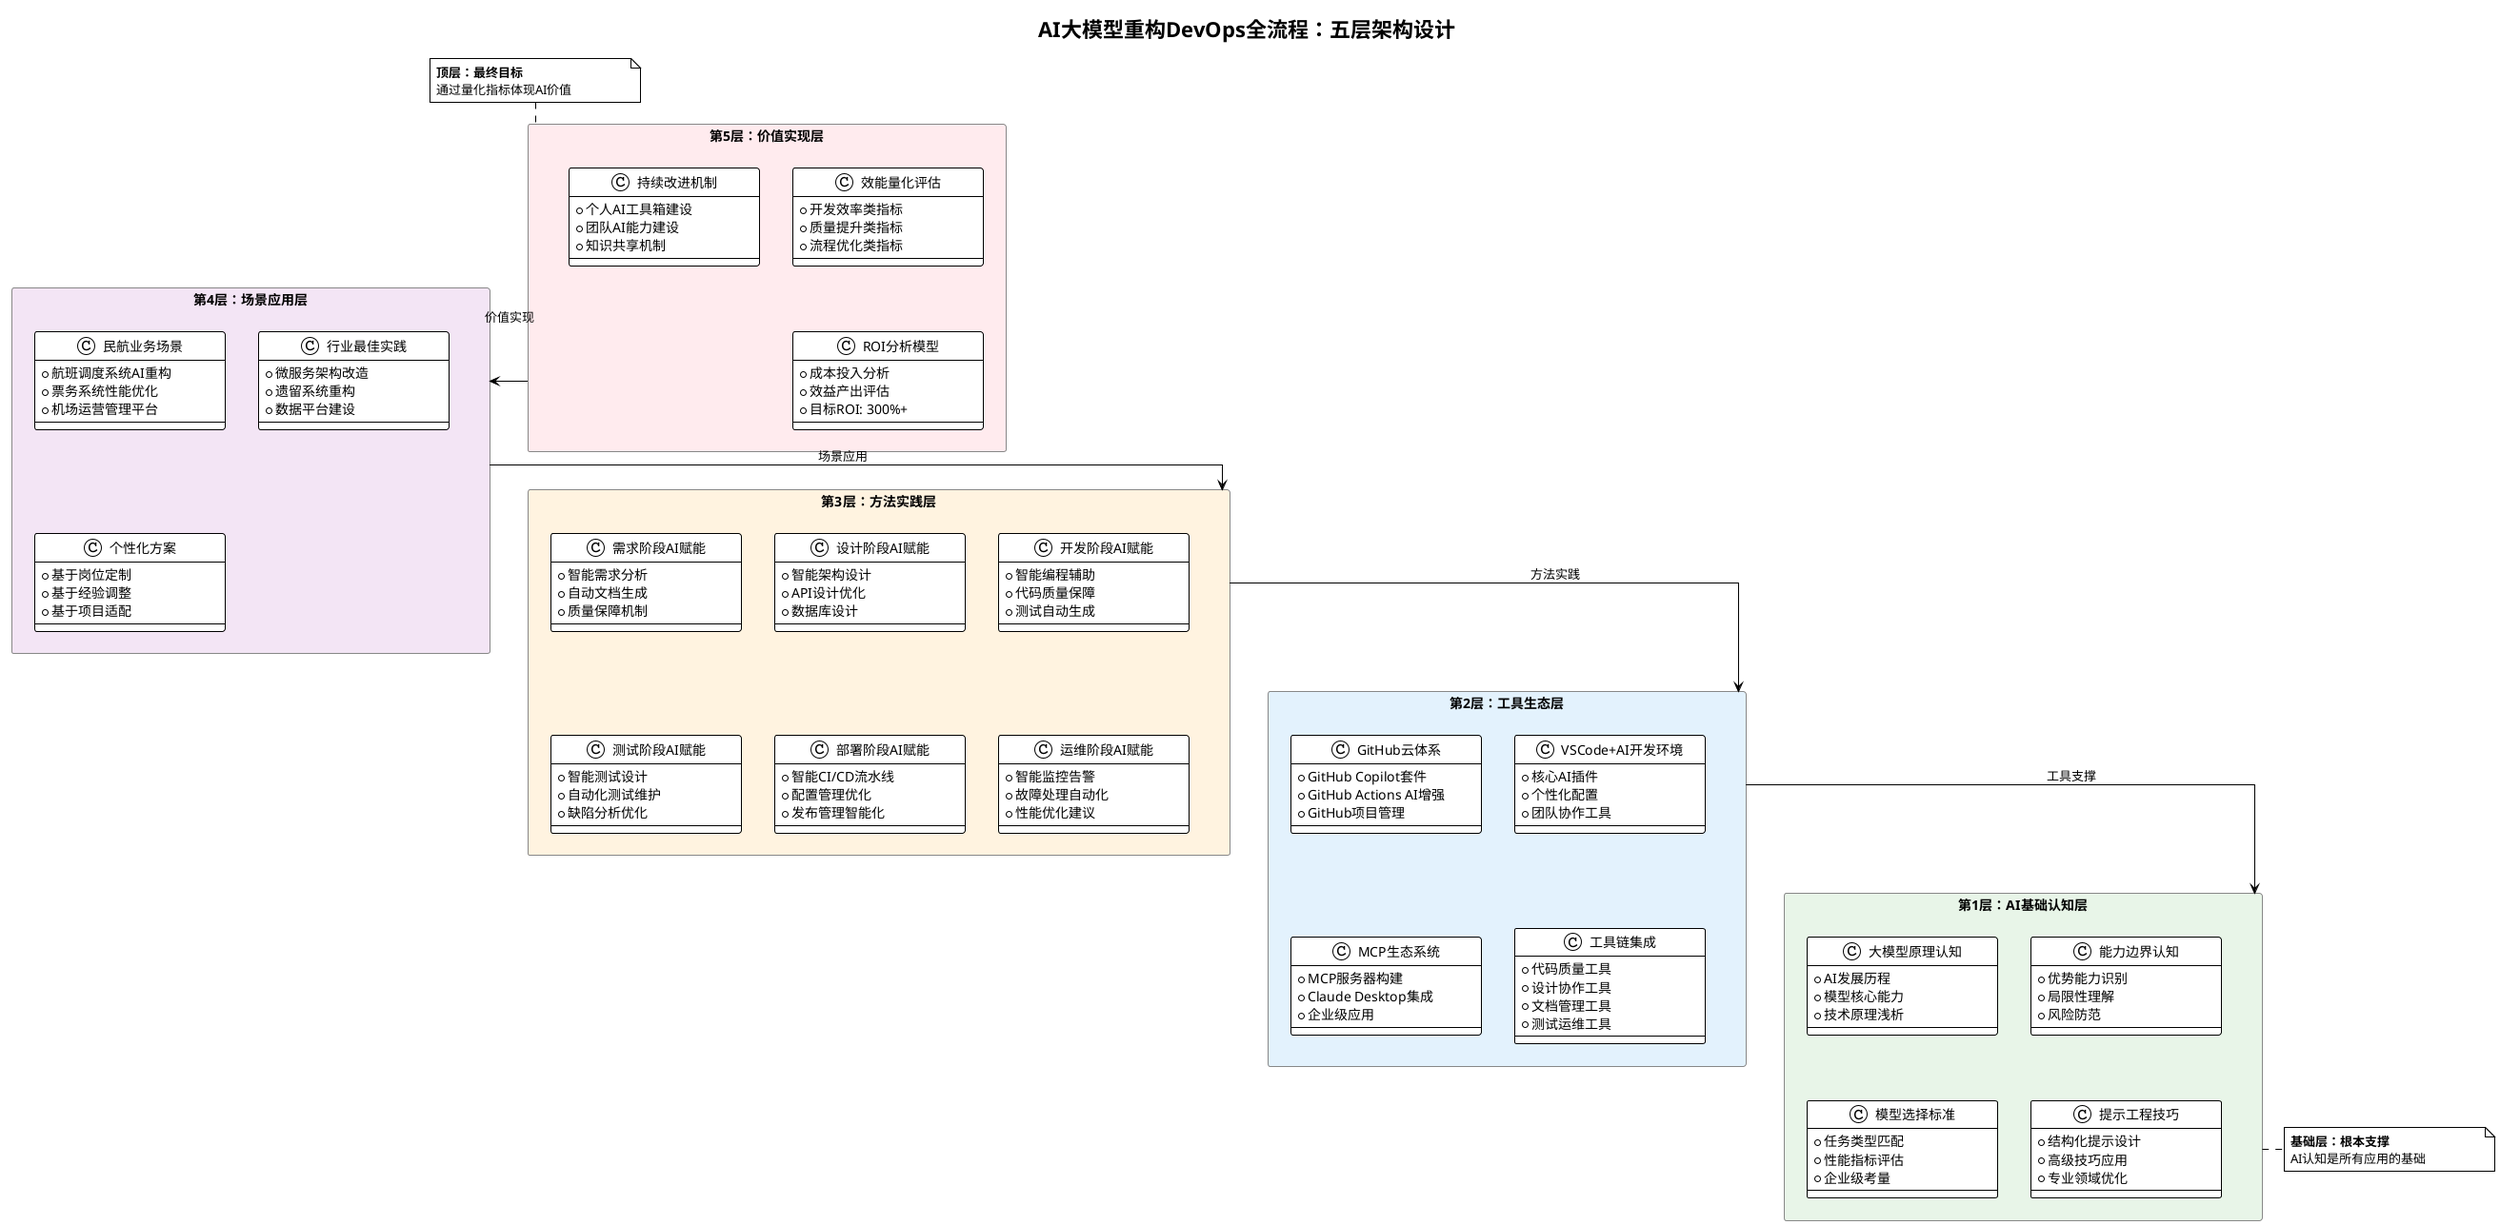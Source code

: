 @startuml AI_DevOps_Package_Architecture_Vertical
!theme plain
!define DIRECTION top to bottom direction
skinparam packageStyle rectangle
skinparam packageBackgroundColor #ffffff
skinparam packageBorderColor #cccccc
skinparam linetype ortho
skinparam minClassWidth 200
skinparam rectangleBackgroundColor #ffffff
skinparam rectangleBorderColor #888888

' 设置rectangle宽度增加一倍
skinparam rectangle {
  MinimumWidth 800
  BackgroundColor #ffffff
  BorderColor #888888
}

title AI大模型重构DevOps全流程：五层架构设计

' 强制垂直布局
top to bottom direction

rectangle "第5层：价值实现层" as Layer5 #ffebee {
    class "效能量化评估" as L5_Metrics {
        + 开发效率类指标
        + 质量提升类指标  
        + 流程优化类指标
    }
    
    class "持续改进机制" as L5_Improvement {
        + 个人AI工具箱建设
        + 团队AI能力建设
        + 知识共享机制
    }
    
    class "ROI分析模型" as L5_ROI {
        + 成本投入分析
        + 效益产出评估
        + 目标ROI: 300%+
    }
}

rectangle "第4层：场景应用层" as Layer4 #f3e5f5 {
    class "民航业务场景" as L4_Aviation {
        + 航班调度系统AI重构
        + 票务系统性能优化
        + 机场运营管理平台
    }
    
    class "行业最佳实践" as L4_Practices {
        + 微服务架构改造
        + 遗留系统重构
        + 数据平台建设
    }
    
    class "个性化方案" as L4_Personal {
        + 基于岗位定制
        + 基于经验调整
        + 基于项目适配
    }
}

rectangle "第3层：方法实践层" as Layer3 #fff3e0 {
    class "需求阶段AI赋能" as L3_Req {
        + 智能需求分析
        + 自动文档生成
        + 质量保障机制
    }
    
    class "设计阶段AI赋能" as L3_Design {
        + 智能架构设计
        + API设计优化
        + 数据库设计
    }
    
    class "开发阶段AI赋能" as L3_Dev {
        + 智能编程辅助
        + 代码质量保障
        + 测试自动生成
    }
    
    class "测试阶段AI赋能" as L3_Test {
        + 智能测试设计
        + 自动化测试维护
        + 缺陷分析优化
    }
    
    class "部署阶段AI赋能" as L3_Deploy {
        + 智能CI/CD流水线
        + 配置管理优化
        + 发布管理智能化
    }
    
    class "运维阶段AI赋能" as L3_Ops {
        + 智能监控告警
        + 故障处理自动化
        + 性能优化建议
    }
}

rectangle "第2层：工具生态层" as Layer2 #e3f2fd {
    class "GitHub云体系" as L2_GitHub {
        + GitHub Copilot套件
        + GitHub Actions AI增强
        + GitHub项目管理
    }
    
    class "VSCode+AI开发环境" as L2_VSCode {
        + 核心AI插件
        + 个性化配置
        + 团队协作工具
    }
    
    class "MCP生态系统" as L2_MCP {
        + MCP服务器构建
        + Claude Desktop集成
        + 企业级应用
    }
    
    class "工具链集成" as L2_Integration {
        + 代码质量工具
        + 设计协作工具
        + 文档管理工具
        + 测试运维工具
    }
}

rectangle "第1层：AI基础认知层" as Layer1 #e8f5e8 {
    class "大模型原理认知" as L1_Fundamentals {
        + AI发展历程
        + 模型核心能力
        + 技术原理浅析
    }
    
    class "能力边界认知" as L1_Boundaries {
        + 优势能力识别
        + 局限性理解
        + 风险防范
    }
    
    class "模型选择标准" as L1_Selection {
        + 任务类型匹配
        + 性能指标评估
        + 企业级考量
    }
    
    class "提示工程技巧" as L1_Prompt {
        + 结构化提示设计
        + 高级技巧应用
        + 专业领域优化
    }
}

' 包级别的依赖关系 (强制垂直层级关系)
Layer5 -down-> Layer4 : "价值实现"
Layer4 -down-> Layer3 : "场景应用" 
Layer3 -down-> Layer2 : "方法实践"
Layer2 -down-> Layer1 : "工具支撑"

' 层级关系布局提示
Layer5 -[hidden]down- Layer4
Layer4 -[hidden]down- Layer3  
Layer3 -[hidden]down- Layer2
Layer2 -[hidden]down- Layer1

' 添加垂直布局说明
note top of Layer5
  <b>顶层：最终目标</b>
  通过量化指标体现AI价值
end note

note bottom of Layer1
  <b>基础层：根本支撑</b>
  AI认知是所有应用的基础
end note

@enduml
